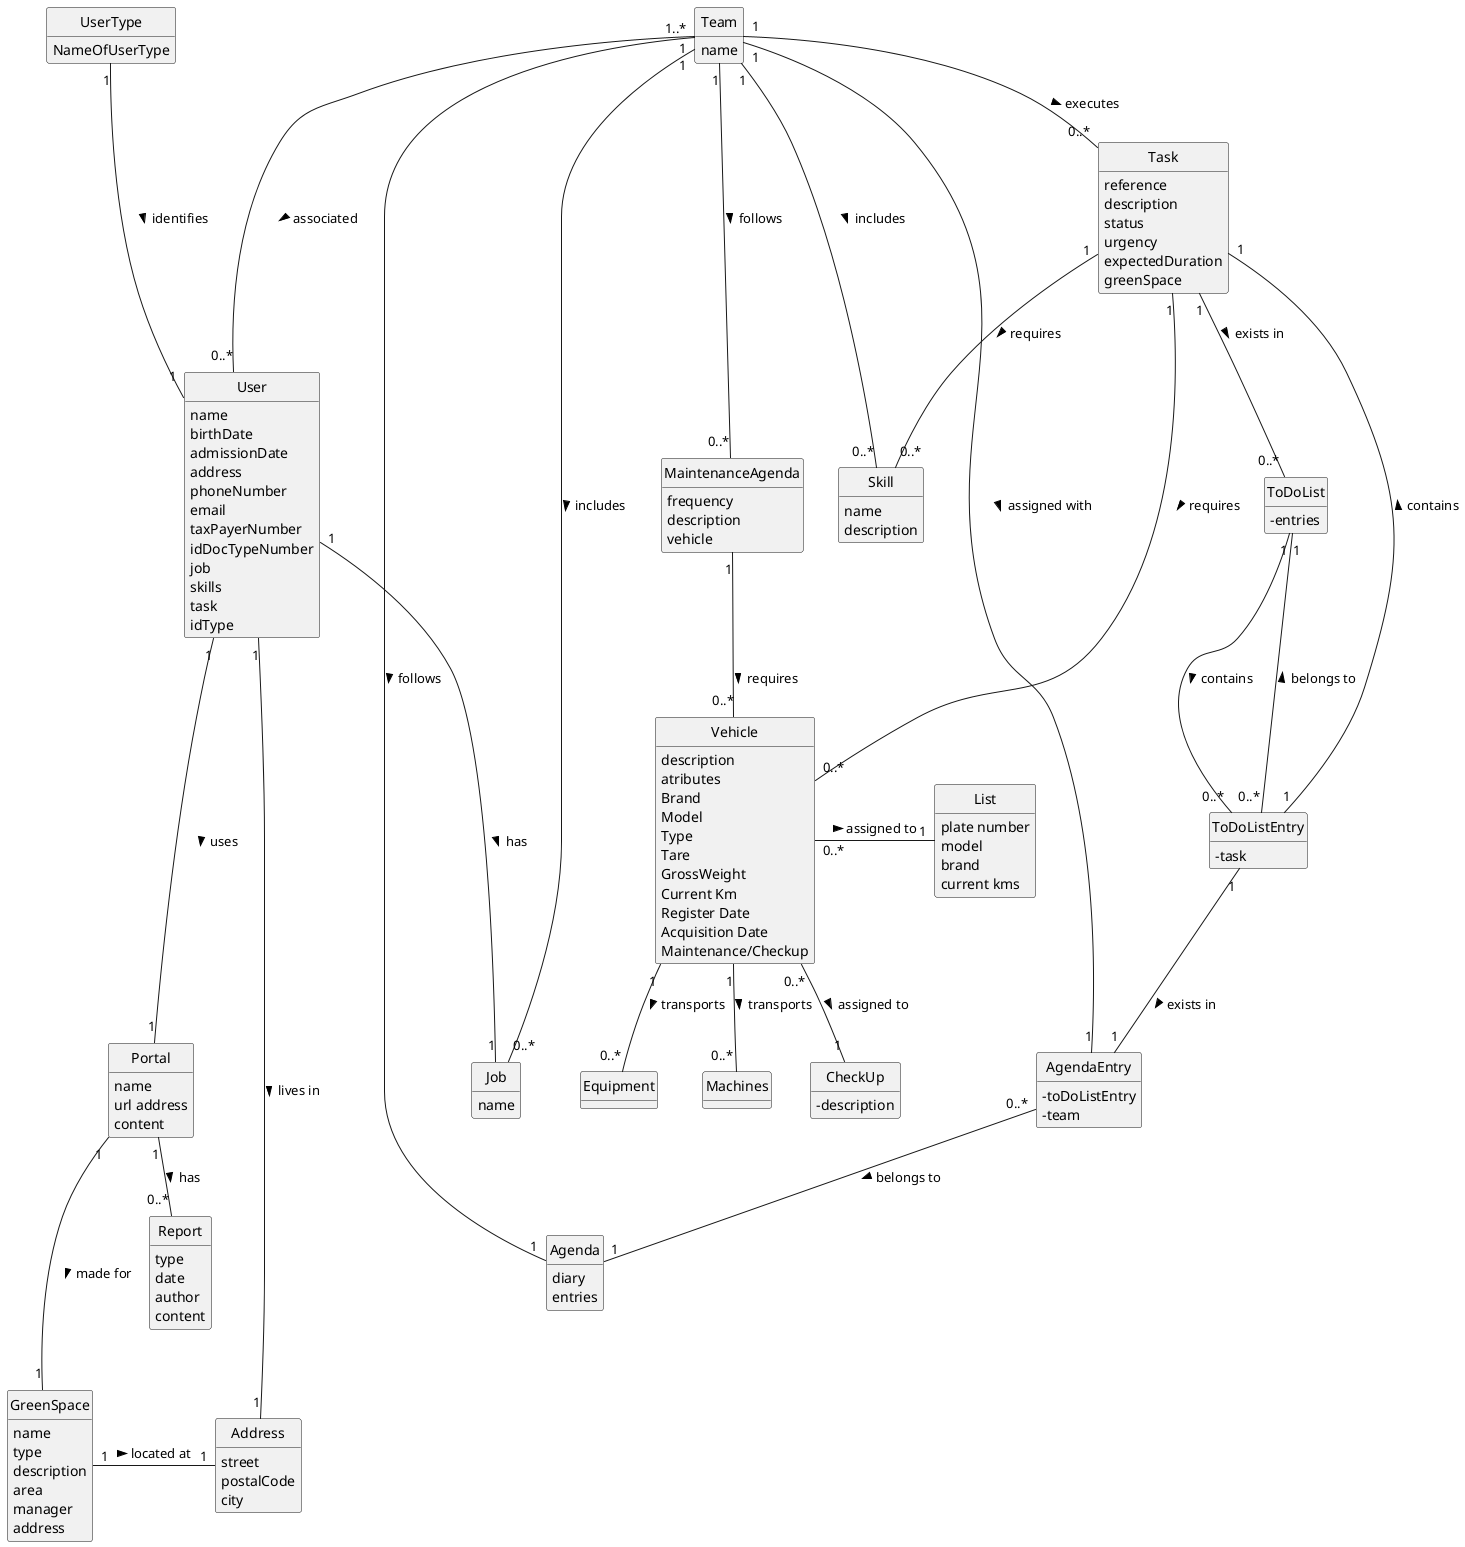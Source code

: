 @startuml
skinparam monochrome true
skinparam packageStyle rectangle
skinparam shadowing false
'skinparam linetype ortho
'left to right direction
skinparam classAttributeIconSize 0
hide circle
hide methods

class Vehicle {
    description
    atributes
    Brand
    Model
    Type
    Tare
    GrossWeight
    Current Km
    Register Date
    Acquisition Date
    Maintenance/Checkup
    Frequency (in Kms)
}

class List {
    plate number
    model
    brand
    current kms
}

class MaintenanceAgenda {
    frequency
    description
    vehicle
}

class Team {
    name
    members (collaborators)
}

class Skill {
    name
    description
    }

class Job {
    name
}

class User {
   name
   birthDate
   admissionDate
   address
   phoneNumber
   email
   taxPayerNumber
   idDocTypeNumber
   job
   skills
   task
   idType
}

class UserType {
    NameOfUserType
}

class GreenSpace{
    name
    type
    description
    area
    manager
    address
}

class Portal{
    name
    url address
    content
}

class Report{
    type
    date
    author
    content
}

class Address{
    street
    postalCode
    city
}

class Task {
    reference
    description
    status
    urgency
    expectedDuration
    greenSpace
}

class CheckUp {
    -description
}

class Agenda {
    diary
    entries
}

class ToDoListEntry {
    -task
}

class ToDoList {
    -entries
}

class AgendaEntry {
    -toDoListEntry
    -team
}

UserType "1" --- "1" User: identifies >
User "1" --- "1" Portal: uses >
User "1" --- "1" Address: lives in >
User "1" --- "1" Job: has >
Task "1" -- "0..*" Skill: requires >
Task "1" -- "0..*" Vehicle : requires >
GreenSpace "1" - "1" Address: located at >
Portal "1" --- "1" GreenSpace: made for >
Portal "1" -- "0..*" Report: has >
Team "1" -- "0..*" Task : executes >
Team "1" -- "0..*" Job : includes >
Team "1" --- "0..*" User: associated >
Team "1" -- "0..*" Skill : includes >
Team "1" --- "0..*" MaintenanceAgenda: follows >
MaintenanceAgenda "1" -- "0..*" Vehicle : requires >
Vehicle"0..*" -- "1" CheckUp: assigned to >
Vehicle "0..*" - "1" List: assigned to >
Vehicle "1" -- "0..*" Equipment : transports >
Vehicle "1" -- "0..*" Machines : transports >
Task "1" -- "0..*" ToDoList : exists in >
ToDoList "1" -- "0..*" ToDoListEntry : contains >
ToDoListEntry "1" -- "1" Task : contains >
ToDoListEntry "1" -- "1" AgendaEntry : exists in >
AgendaEntry "0..*" -- "1" Agenda : belongs to >
ToDoListEntry "0..*" -- "1" ToDoList : belongs to >
Team "1..*" - "1" Agenda: follows >
Team "1" -- "1" AgendaEntry : assigned with >
@enduml
